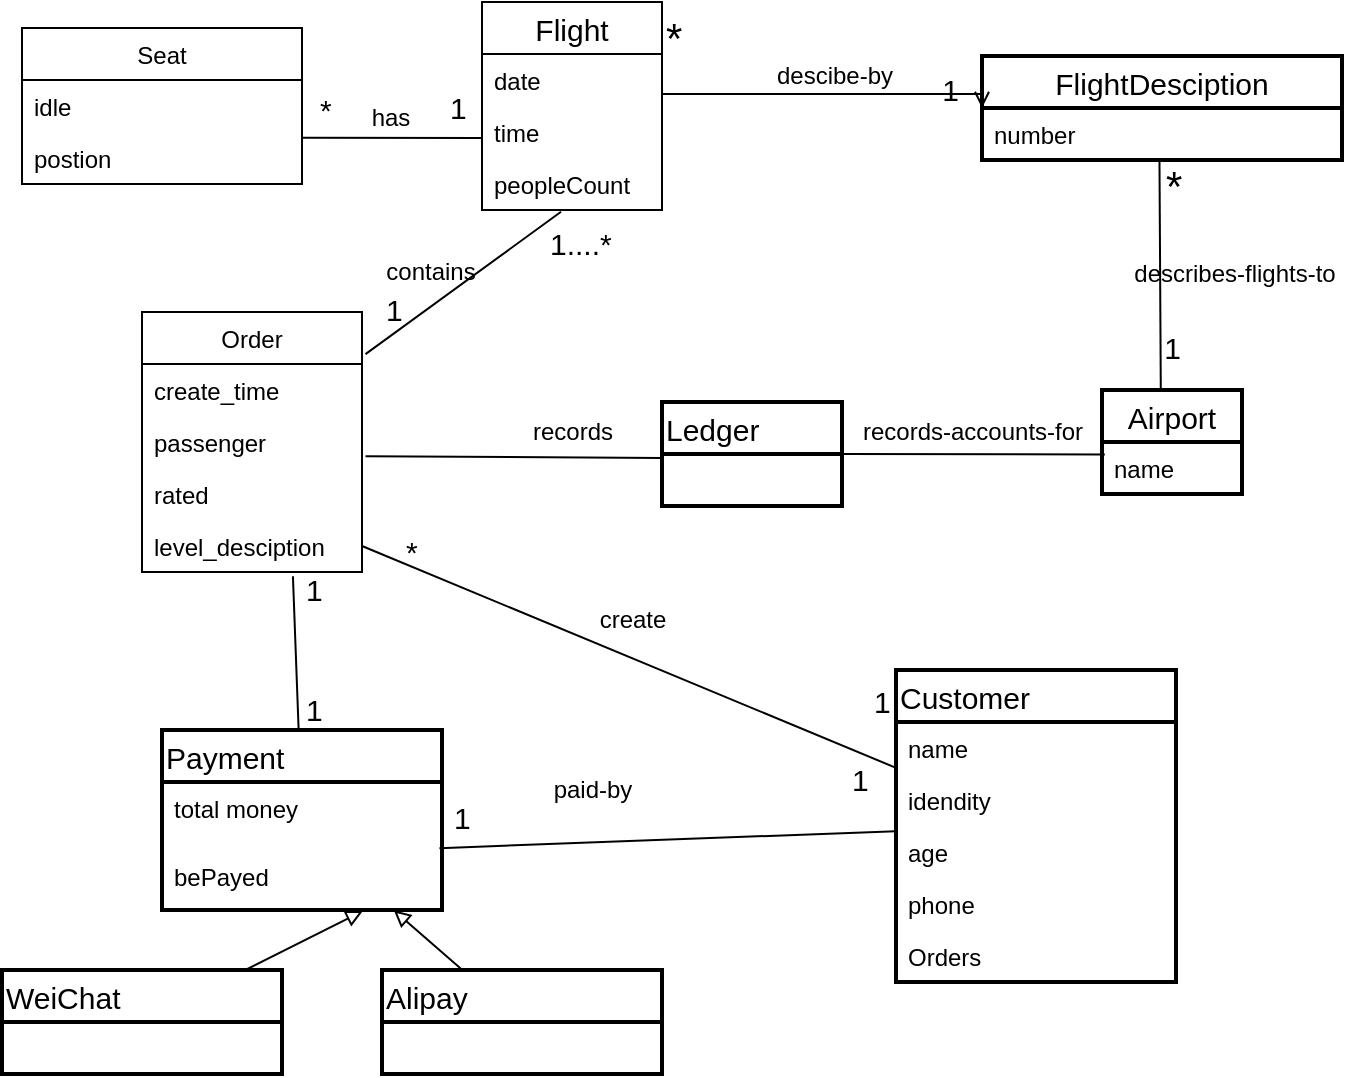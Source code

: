 <mxfile version="13.9.7" type="github">
  <diagram id="C5RBs43oDa-KdzZeNtuy" name="Page-1">
    <mxGraphModel dx="1850" dy="878" grid="1" gridSize="10" guides="1" tooltips="1" connect="1" arrows="1" fold="1" page="1" pageScale="1" pageWidth="827" pageHeight="1169" math="0" shadow="0">
      <root>
        <mxCell id="WIyWlLk6GJQsqaUBKTNV-0" />
        <mxCell id="WIyWlLk6GJQsqaUBKTNV-1" parent="WIyWlLk6GJQsqaUBKTNV-0" />
        <mxCell id="1wRa1krC6lgzml-7aAer-7" value="" style="endArrow=open;shadow=0;strokeWidth=1;rounded=0;endFill=1;edgeStyle=elbowEdgeStyle;elbow=vertical;exitX=1;exitY=0.5;exitDx=0;exitDy=0;entryX=0;entryY=0.5;entryDx=0;entryDy=0;" parent="WIyWlLk6GJQsqaUBKTNV-1" source="1wRa1krC6lgzml-7aAer-17" target="1wRa1krC6lgzml-7aAer-20" edge="1">
          <mxGeometry x="0.5" y="41" relative="1" as="geometry">
            <mxPoint x="370" y="355" as="sourcePoint" />
            <mxPoint x="498" y="349" as="targetPoint" />
            <mxPoint x="-40" y="32" as="offset" />
          </mxGeometry>
        </mxCell>
        <mxCell id="1wRa1krC6lgzml-7aAer-8" value="*" style="resizable=0;align=left;verticalAlign=bottom;labelBackgroundColor=none;fontSize=21;" parent="1wRa1krC6lgzml-7aAer-7" connectable="0" vertex="1">
          <mxGeometry x="-1" relative="1" as="geometry">
            <mxPoint y="-9" as="offset" />
          </mxGeometry>
        </mxCell>
        <mxCell id="1wRa1krC6lgzml-7aAer-9" value="1" style="resizable=0;align=right;verticalAlign=bottom;labelBackgroundColor=none;fontSize=15;" parent="1wRa1krC6lgzml-7aAer-7" connectable="0" vertex="1">
          <mxGeometry x="1" relative="1" as="geometry">
            <mxPoint x="-10" y="1" as="offset" />
          </mxGeometry>
        </mxCell>
        <mxCell id="1wRa1krC6lgzml-7aAer-10" value="descibe-by" style="text;html=1;resizable=0;points=[];;align=center;verticalAlign=middle;labelBackgroundColor=none;rounded=0;shadow=0;strokeWidth=1;fontSize=12;" parent="1wRa1krC6lgzml-7aAer-7" vertex="1" connectable="0">
          <mxGeometry x="0.5" y="49" relative="1" as="geometry">
            <mxPoint x="-38" y="40" as="offset" />
          </mxGeometry>
        </mxCell>
        <mxCell id="1wRa1krC6lgzml-7aAer-16" value="Flight" style="swimlane;fontStyle=0;childLayout=stackLayout;horizontal=1;startSize=26;fillColor=none;horizontalStack=0;resizeParent=1;resizeParentMax=0;resizeLast=0;collapsible=1;marginBottom=0;fontSize=15;" parent="WIyWlLk6GJQsqaUBKTNV-1" vertex="1">
          <mxGeometry x="290" y="296" width="90" height="104" as="geometry" />
        </mxCell>
        <mxCell id="1wRa1krC6lgzml-7aAer-17" value="date" style="text;strokeColor=none;fillColor=none;align=left;verticalAlign=top;spacingLeft=4;spacingRight=4;overflow=hidden;rotatable=0;points=[[0,0.5],[1,0.5]];portConstraint=eastwest;" parent="1wRa1krC6lgzml-7aAer-16" vertex="1">
          <mxGeometry y="26" width="90" height="26" as="geometry" />
        </mxCell>
        <mxCell id="1wRa1krC6lgzml-7aAer-18" value="time" style="text;strokeColor=none;fillColor=none;align=left;verticalAlign=top;spacingLeft=4;spacingRight=4;overflow=hidden;rotatable=0;points=[[0,0.5],[1,0.5]];portConstraint=eastwest;" parent="1wRa1krC6lgzml-7aAer-16" vertex="1">
          <mxGeometry y="52" width="90" height="26" as="geometry" />
        </mxCell>
        <mxCell id="6J1PnL6hblu0Dl2ohLrl-0" value="peopleCount" style="text;strokeColor=none;fillColor=none;align=left;verticalAlign=top;spacingLeft=4;spacingRight=4;overflow=hidden;rotatable=0;points=[[0,0.5],[1,0.5]];portConstraint=eastwest;" vertex="1" parent="1wRa1krC6lgzml-7aAer-16">
          <mxGeometry y="78" width="90" height="26" as="geometry" />
        </mxCell>
        <mxCell id="1wRa1krC6lgzml-7aAer-20" value="FlightDesciption" style="swimlane;fontStyle=0;childLayout=stackLayout;horizontal=1;startSize=26;fillColor=none;horizontalStack=0;resizeParent=1;resizeParentMax=0;resizeLast=0;collapsible=1;marginBottom=0;fontSize=15;strokeWidth=2;" parent="WIyWlLk6GJQsqaUBKTNV-1" vertex="1">
          <mxGeometry x="540" y="323" width="180" height="52" as="geometry" />
        </mxCell>
        <mxCell id="1wRa1krC6lgzml-7aAer-21" value="number" style="text;strokeColor=none;fillColor=none;align=left;verticalAlign=top;spacingLeft=4;spacingRight=4;overflow=hidden;rotatable=0;points=[[0,0.5],[1,0.5]];portConstraint=eastwest;" parent="1wRa1krC6lgzml-7aAer-20" vertex="1">
          <mxGeometry y="26" width="180" height="26" as="geometry" />
        </mxCell>
        <mxCell id="1wRa1krC6lgzml-7aAer-29" style="rounded=0;orthogonalLoop=1;jettySize=auto;html=1;entryX=0.493;entryY=1.027;entryDx=0;entryDy=0;entryPerimeter=0;fontSize=20;endArrow=none;endFill=0;exitX=0.42;exitY=0.003;exitDx=0;exitDy=0;exitPerimeter=0;" parent="WIyWlLk6GJQsqaUBKTNV-1" source="1wRa1krC6lgzml-7aAer-25" target="1wRa1krC6lgzml-7aAer-21" edge="1">
          <mxGeometry relative="1" as="geometry" />
        </mxCell>
        <mxCell id="1wRa1krC6lgzml-7aAer-25" value="Airport" style="swimlane;fontStyle=0;childLayout=stackLayout;horizontal=1;startSize=26;fillColor=none;horizontalStack=0;resizeParent=1;resizeParentMax=0;resizeLast=0;collapsible=1;marginBottom=0;strokeWidth=2;fontSize=15;" parent="WIyWlLk6GJQsqaUBKTNV-1" vertex="1">
          <mxGeometry x="600" y="490" width="70" height="52" as="geometry" />
        </mxCell>
        <mxCell id="1wRa1krC6lgzml-7aAer-27" value="name" style="text;strokeColor=none;fillColor=none;align=left;verticalAlign=top;spacingLeft=4;spacingRight=4;overflow=hidden;rotatable=0;points=[[0,0.5],[1,0.5]];portConstraint=eastwest;" parent="1wRa1krC6lgzml-7aAer-25" vertex="1">
          <mxGeometry y="26" width="70" height="26" as="geometry" />
        </mxCell>
        <mxCell id="1wRa1krC6lgzml-7aAer-30" value="*" style="resizable=0;align=left;verticalAlign=bottom;labelBackgroundColor=none;fontSize=21;" parent="WIyWlLk6GJQsqaUBKTNV-1" connectable="0" vertex="1">
          <mxGeometry x="630" y="400" as="geometry" />
        </mxCell>
        <mxCell id="1wRa1krC6lgzml-7aAer-32" value="1" style="resizable=0;align=right;verticalAlign=bottom;labelBackgroundColor=none;fontSize=15;" parent="WIyWlLk6GJQsqaUBKTNV-1" connectable="0" vertex="1">
          <mxGeometry x="497" y="323" as="geometry">
            <mxPoint x="144" y="156" as="offset" />
          </mxGeometry>
        </mxCell>
        <mxCell id="1wRa1krC6lgzml-7aAer-33" value="describes-flights-to" style="text;html=1;resizable=0;points=[];;align=center;verticalAlign=middle;labelBackgroundColor=none;rounded=0;shadow=0;strokeWidth=1;fontSize=12;" parent="WIyWlLk6GJQsqaUBKTNV-1" vertex="1" connectable="0">
          <mxGeometry x="680" y="440" as="geometry">
            <mxPoint x="-14" y="-8" as="offset" />
          </mxGeometry>
        </mxCell>
        <mxCell id="1wRa1krC6lgzml-7aAer-46" style="edgeStyle=none;rounded=0;orthogonalLoop=1;jettySize=auto;html=1;entryX=0.439;entryY=1.034;entryDx=0;entryDy=0;entryPerimeter=0;endArrow=none;endFill=0;fontSize=15;exitX=1.016;exitY=0.162;exitDx=0;exitDy=0;exitPerimeter=0;" parent="WIyWlLk6GJQsqaUBKTNV-1" source="6J1PnL6hblu0Dl2ohLrl-11" target="6J1PnL6hblu0Dl2ohLrl-0" edge="1">
          <mxGeometry relative="1" as="geometry">
            <mxPoint x="267.017" y="470" as="sourcePoint" />
          </mxGeometry>
        </mxCell>
        <mxCell id="1wRa1krC6lgzml-7aAer-47" style="edgeStyle=none;rounded=0;orthogonalLoop=1;jettySize=auto;html=1;endArrow=none;endFill=0;fontSize=15;entryX=1;entryY=0.5;entryDx=0;entryDy=0;" parent="WIyWlLk6GJQsqaUBKTNV-1" source="1wRa1krC6lgzml-7aAer-38" target="6J1PnL6hblu0Dl2ohLrl-16" edge="1">
          <mxGeometry relative="1" as="geometry">
            <mxPoint x="250.687" y="574" as="targetPoint" />
          </mxGeometry>
        </mxCell>
        <mxCell id="1wRa1krC6lgzml-7aAer-49" style="edgeStyle=none;rounded=0;orthogonalLoop=1;jettySize=auto;html=1;entryX=0.991;entryY=-0.031;entryDx=0;entryDy=0;endArrow=none;endFill=0;fontSize=15;entryPerimeter=0;" parent="WIyWlLk6GJQsqaUBKTNV-1" source="1wRa1krC6lgzml-7aAer-38" target="1wRa1krC6lgzml-7aAer-83" edge="1">
          <mxGeometry relative="1" as="geometry">
            <mxPoint x="160" y="811" as="targetPoint" />
          </mxGeometry>
        </mxCell>
        <mxCell id="1wRa1krC6lgzml-7aAer-38" value="Customer" style="swimlane;fontStyle=0;childLayout=stackLayout;horizontal=1;startSize=26;fillColor=none;horizontalStack=0;resizeParent=1;resizeParentMax=0;resizeLast=0;collapsible=1;marginBottom=0;strokeWidth=2;fontSize=15;align=left;" parent="WIyWlLk6GJQsqaUBKTNV-1" vertex="1">
          <mxGeometry x="497" y="630" width="140" height="156" as="geometry" />
        </mxCell>
        <mxCell id="1wRa1krC6lgzml-7aAer-39" value="name" style="text;strokeColor=none;fillColor=none;align=left;verticalAlign=top;spacingLeft=4;spacingRight=4;overflow=hidden;rotatable=0;points=[[0,0.5],[1,0.5]];portConstraint=eastwest;" parent="1wRa1krC6lgzml-7aAer-38" vertex="1">
          <mxGeometry y="26" width="140" height="26" as="geometry" />
        </mxCell>
        <mxCell id="1wRa1krC6lgzml-7aAer-40" value="idendity" style="text;strokeColor=none;fillColor=none;align=left;verticalAlign=top;spacingLeft=4;spacingRight=4;overflow=hidden;rotatable=0;points=[[0,0.5],[1,0.5]];portConstraint=eastwest;" parent="1wRa1krC6lgzml-7aAer-38" vertex="1">
          <mxGeometry y="52" width="140" height="26" as="geometry" />
        </mxCell>
        <mxCell id="1wRa1krC6lgzml-7aAer-41" value="age" style="text;strokeColor=none;fillColor=none;align=left;verticalAlign=top;spacingLeft=4;spacingRight=4;overflow=hidden;rotatable=0;points=[[0,0.5],[1,0.5]];portConstraint=eastwest;" parent="1wRa1krC6lgzml-7aAer-38" vertex="1">
          <mxGeometry y="78" width="140" height="26" as="geometry" />
        </mxCell>
        <mxCell id="1wRa1krC6lgzml-7aAer-69" value="phone" style="text;strokeColor=none;fillColor=none;align=left;verticalAlign=top;spacingLeft=4;spacingRight=4;overflow=hidden;rotatable=0;points=[[0,0.5],[1,0.5]];portConstraint=eastwest;" parent="1wRa1krC6lgzml-7aAer-38" vertex="1">
          <mxGeometry y="104" width="140" height="26" as="geometry" />
        </mxCell>
        <mxCell id="6J1PnL6hblu0Dl2ohLrl-10" value="Orders" style="text;strokeColor=none;fillColor=none;align=left;verticalAlign=top;spacingLeft=4;spacingRight=4;overflow=hidden;rotatable=0;points=[[0,0.5],[1,0.5]];portConstraint=eastwest;" vertex="1" parent="1wRa1krC6lgzml-7aAer-38">
          <mxGeometry y="130" width="140" height="26" as="geometry" />
        </mxCell>
        <mxCell id="1wRa1krC6lgzml-7aAer-48" style="edgeStyle=none;rounded=0;orthogonalLoop=1;jettySize=auto;html=1;entryX=0.686;entryY=1.081;entryDx=0;entryDy=0;entryPerimeter=0;endArrow=none;endFill=0;fontSize=15;" parent="WIyWlLk6GJQsqaUBKTNV-1" source="1wRa1krC6lgzml-7aAer-42" target="6J1PnL6hblu0Dl2ohLrl-16" edge="1">
          <mxGeometry relative="1" as="geometry">
            <mxPoint x="193.82" y="573.714" as="targetPoint" />
          </mxGeometry>
        </mxCell>
        <mxCell id="1wRa1krC6lgzml-7aAer-42" value="Payment" style="swimlane;fontStyle=0;childLayout=stackLayout;horizontal=1;startSize=26;fillColor=none;horizontalStack=0;resizeParent=1;resizeParentMax=0;resizeLast=0;collapsible=1;marginBottom=0;strokeWidth=2;fontSize=15;align=left;" parent="WIyWlLk6GJQsqaUBKTNV-1" vertex="1">
          <mxGeometry x="130" y="660" width="140" height="90" as="geometry" />
        </mxCell>
        <mxCell id="1wRa1krC6lgzml-7aAer-82" value="total money" style="text;strokeColor=none;fillColor=none;align=left;verticalAlign=top;spacingLeft=4;spacingRight=4;overflow=hidden;rotatable=0;points=[[0,0.5],[1,0.5]];portConstraint=eastwest;" parent="1wRa1krC6lgzml-7aAer-42" vertex="1">
          <mxGeometry y="26" width="140" height="34" as="geometry" />
        </mxCell>
        <mxCell id="1wRa1krC6lgzml-7aAer-83" value="bePayed" style="text;strokeColor=none;fillColor=none;align=left;verticalAlign=top;spacingLeft=4;spacingRight=4;overflow=hidden;rotatable=0;points=[[0,0.5],[1,0.5]];portConstraint=eastwest;" parent="1wRa1krC6lgzml-7aAer-42" vertex="1">
          <mxGeometry y="60" width="140" height="30" as="geometry" />
        </mxCell>
        <mxCell id="1wRa1krC6lgzml-7aAer-55" style="edgeStyle=none;rounded=0;orthogonalLoop=1;jettySize=auto;html=1;entryX=0.02;entryY=0.238;entryDx=0;entryDy=0;entryPerimeter=0;endArrow=none;endFill=0;fontSize=15;" parent="WIyWlLk6GJQsqaUBKTNV-1" source="1wRa1krC6lgzml-7aAer-50" target="1wRa1krC6lgzml-7aAer-27" edge="1">
          <mxGeometry relative="1" as="geometry" />
        </mxCell>
        <mxCell id="1wRa1krC6lgzml-7aAer-50" value="Ledger" style="swimlane;fontStyle=0;childLayout=stackLayout;horizontal=1;startSize=26;fillColor=none;horizontalStack=0;resizeParent=1;resizeParentMax=0;resizeLast=0;collapsible=1;marginBottom=0;strokeWidth=2;fontSize=15;align=left;" parent="WIyWlLk6GJQsqaUBKTNV-1" vertex="1">
          <mxGeometry x="380" y="496" width="90" height="52" as="geometry" />
        </mxCell>
        <mxCell id="1wRa1krC6lgzml-7aAer-56" style="edgeStyle=none;rounded=0;orthogonalLoop=1;jettySize=auto;html=1;endArrow=none;endFill=0;fontSize=15;exitX=0;exitY=0.5;exitDx=0;exitDy=0;entryX=1.016;entryY=0.774;entryDx=0;entryDy=0;entryPerimeter=0;" parent="WIyWlLk6GJQsqaUBKTNV-1" edge="1" target="6J1PnL6hblu0Dl2ohLrl-13">
          <mxGeometry relative="1" as="geometry">
            <mxPoint x="380" y="524" as="sourcePoint" />
            <mxPoint x="290" y="522" as="targetPoint" />
          </mxGeometry>
        </mxCell>
        <mxCell id="1wRa1krC6lgzml-7aAer-66" style="edgeStyle=none;rounded=0;orthogonalLoop=1;jettySize=auto;html=1;endArrow=block;endFill=0;fontSize=15;entryX=0.717;entryY=1.018;entryDx=0;entryDy=0;entryPerimeter=0;" parent="WIyWlLk6GJQsqaUBKTNV-1" source="1wRa1krC6lgzml-7aAer-57" target="1wRa1krC6lgzml-7aAer-83" edge="1">
          <mxGeometry relative="1" as="geometry">
            <mxPoint x="123.097" y="838.0" as="targetPoint" />
          </mxGeometry>
        </mxCell>
        <mxCell id="1wRa1krC6lgzml-7aAer-57" value="WeiChat" style="swimlane;fontStyle=0;childLayout=stackLayout;horizontal=1;startSize=26;fillColor=none;horizontalStack=0;resizeParent=1;resizeParentMax=0;resizeLast=0;collapsible=1;marginBottom=0;strokeWidth=2;fontSize=15;align=left;" parent="WIyWlLk6GJQsqaUBKTNV-1" vertex="1">
          <mxGeometry x="50" y="780" width="140" height="52" as="geometry" />
        </mxCell>
        <mxCell id="1wRa1krC6lgzml-7aAer-68" style="edgeStyle=none;rounded=0;orthogonalLoop=1;jettySize=auto;html=1;endArrow=block;endFill=0;fontSize=15;entryX=0.828;entryY=1.004;entryDx=0;entryDy=0;entryPerimeter=0;" parent="WIyWlLk6GJQsqaUBKTNV-1" source="1wRa1krC6lgzml-7aAer-65" target="1wRa1krC6lgzml-7aAer-83" edge="1">
          <mxGeometry relative="1" as="geometry">
            <mxPoint x="70.4" y="840.16" as="targetPoint" />
          </mxGeometry>
        </mxCell>
        <mxCell id="1wRa1krC6lgzml-7aAer-65" value="Alipay" style="swimlane;fontStyle=0;childLayout=stackLayout;horizontal=1;startSize=26;fillColor=none;horizontalStack=0;resizeParent=1;resizeParentMax=0;resizeLast=0;collapsible=1;marginBottom=0;strokeWidth=2;fontSize=15;align=left;" parent="WIyWlLk6GJQsqaUBKTNV-1" vertex="1">
          <mxGeometry x="240" y="780" width="140" height="52" as="geometry" />
        </mxCell>
        <mxCell id="1wRa1krC6lgzml-7aAer-84" value="1....*" style="resizable=0;align=left;verticalAlign=bottom;labelBackgroundColor=none;fontSize=15;" parent="WIyWlLk6GJQsqaUBKTNV-1" connectable="0" vertex="1">
          <mxGeometry x="330" y="420.0" as="geometry">
            <mxPoint x="-8" y="7" as="offset" />
          </mxGeometry>
        </mxCell>
        <mxCell id="1wRa1krC6lgzml-7aAer-85" value="1" style="resizable=0;align=left;verticalAlign=bottom;labelBackgroundColor=none;fontSize=15;" parent="WIyWlLk6GJQsqaUBKTNV-1" connectable="0" vertex="1">
          <mxGeometry x="240" y="460.0" as="geometry" />
        </mxCell>
        <mxCell id="1wRa1krC6lgzml-7aAer-87" value="contains" style="text;html=1;resizable=0;points=[];;align=center;verticalAlign=middle;labelBackgroundColor=none;rounded=0;shadow=0;strokeWidth=1;fontSize=12;" parent="WIyWlLk6GJQsqaUBKTNV-1" vertex="1" connectable="0">
          <mxGeometry x="259.997" y="430.004" as="geometry">
            <mxPoint x="4" y="1" as="offset" />
          </mxGeometry>
        </mxCell>
        <mxCell id="1wRa1krC6lgzml-7aAer-88" value="records" style="text;html=1;resizable=0;points=[];;align=center;verticalAlign=middle;labelBackgroundColor=none;rounded=0;shadow=0;strokeWidth=1;fontSize=12;" parent="WIyWlLk6GJQsqaUBKTNV-1" vertex="1" connectable="0">
          <mxGeometry x="349.997" y="516.004" as="geometry">
            <mxPoint x="-15" y="-5" as="offset" />
          </mxGeometry>
        </mxCell>
        <mxCell id="1wRa1krC6lgzml-7aAer-89" value="records-accounts-for" style="text;html=1;resizable=0;points=[];;align=center;verticalAlign=middle;labelBackgroundColor=none;rounded=0;shadow=0;strokeWidth=1;fontSize=12;" parent="WIyWlLk6GJQsqaUBKTNV-1" vertex="1" connectable="0">
          <mxGeometry x="549.997" y="516.004" as="geometry">
            <mxPoint x="-15" y="-5" as="offset" />
          </mxGeometry>
        </mxCell>
        <mxCell id="1wRa1krC6lgzml-7aAer-90" value="paid-by" style="text;html=1;resizable=0;points=[];;align=center;verticalAlign=middle;labelBackgroundColor=none;rounded=0;shadow=0;strokeWidth=1;fontSize=12;" parent="WIyWlLk6GJQsqaUBKTNV-1" vertex="1" connectable="0">
          <mxGeometry x="359.997" y="695.004" as="geometry">
            <mxPoint x="-15" y="-5" as="offset" />
          </mxGeometry>
        </mxCell>
        <mxCell id="1wRa1krC6lgzml-7aAer-93" value="create" style="text;html=1;resizable=0;points=[];;align=center;verticalAlign=middle;labelBackgroundColor=none;rounded=0;shadow=0;strokeWidth=1;fontSize=12;" parent="WIyWlLk6GJQsqaUBKTNV-1" vertex="1" connectable="0">
          <mxGeometry x="379.997" y="610.004" as="geometry">
            <mxPoint x="-15" y="-5" as="offset" />
          </mxGeometry>
        </mxCell>
        <mxCell id="1wRa1krC6lgzml-7aAer-95" value="1" style="resizable=0;align=left;verticalAlign=bottom;labelBackgroundColor=none;fontSize=15;" parent="WIyWlLk6GJQsqaUBKTNV-1" connectable="0" vertex="1">
          <mxGeometry x="260" y="480.0" as="geometry">
            <mxPoint x="213" y="215" as="offset" />
          </mxGeometry>
        </mxCell>
        <mxCell id="1wRa1krC6lgzml-7aAer-96" value="1" style="resizable=0;align=left;verticalAlign=bottom;labelBackgroundColor=none;fontSize=15;" parent="WIyWlLk6GJQsqaUBKTNV-1" connectable="0" vertex="1">
          <mxGeometry x="270" y="490.0" as="geometry">
            <mxPoint x="4" y="224" as="offset" />
          </mxGeometry>
        </mxCell>
        <mxCell id="1wRa1krC6lgzml-7aAer-97" value="1" style="resizable=0;align=left;verticalAlign=bottom;labelBackgroundColor=none;fontSize=15;" parent="WIyWlLk6GJQsqaUBKTNV-1" connectable="0" vertex="1">
          <mxGeometry x="280" y="500.0" as="geometry">
            <mxPoint x="204" y="156" as="offset" />
          </mxGeometry>
        </mxCell>
        <mxCell id="1wRa1krC6lgzml-7aAer-98" value="1" style="resizable=0;align=left;verticalAlign=bottom;labelBackgroundColor=none;fontSize=15;" parent="WIyWlLk6GJQsqaUBKTNV-1" connectable="0" vertex="1">
          <mxGeometry x="200" y="660.0" as="geometry" />
        </mxCell>
        <mxCell id="1wRa1krC6lgzml-7aAer-99" value="*" style="resizable=0;align=left;verticalAlign=bottom;labelBackgroundColor=none;fontSize=15;" parent="WIyWlLk6GJQsqaUBKTNV-1" connectable="0" vertex="1">
          <mxGeometry x="250" y="581.0" as="geometry" />
        </mxCell>
        <mxCell id="1wRa1krC6lgzml-7aAer-100" value="1" style="resizable=0;align=left;verticalAlign=bottom;labelBackgroundColor=none;fontSize=15;" parent="WIyWlLk6GJQsqaUBKTNV-1" connectable="0" vertex="1">
          <mxGeometry x="200" y="600.0" as="geometry" />
        </mxCell>
        <mxCell id="6J1PnL6hblu0Dl2ohLrl-5" style="rounded=0;orthogonalLoop=1;jettySize=auto;html=1;endArrow=none;endFill=0;exitX=0.999;exitY=0.11;exitDx=0;exitDy=0;exitPerimeter=0;" edge="1" parent="WIyWlLk6GJQsqaUBKTNV-1" source="6J1PnL6hblu0Dl2ohLrl-3">
          <mxGeometry relative="1" as="geometry">
            <mxPoint x="199.86" y="359.86" as="sourcePoint" />
            <mxPoint x="290" y="364" as="targetPoint" />
          </mxGeometry>
        </mxCell>
        <mxCell id="6J1PnL6hblu0Dl2ohLrl-1" value="Seat" style="swimlane;fontStyle=0;childLayout=stackLayout;horizontal=1;startSize=26;fillColor=none;horizontalStack=0;resizeParent=1;resizeParentMax=0;resizeLast=0;collapsible=1;marginBottom=0;" vertex="1" parent="WIyWlLk6GJQsqaUBKTNV-1">
          <mxGeometry x="60" y="309" width="140" height="78" as="geometry" />
        </mxCell>
        <mxCell id="6J1PnL6hblu0Dl2ohLrl-2" value="idle" style="text;strokeColor=none;fillColor=none;align=left;verticalAlign=top;spacingLeft=4;spacingRight=4;overflow=hidden;rotatable=0;points=[[0,0.5],[1,0.5]];portConstraint=eastwest;" vertex="1" parent="6J1PnL6hblu0Dl2ohLrl-1">
          <mxGeometry y="26" width="140" height="26" as="geometry" />
        </mxCell>
        <mxCell id="6J1PnL6hblu0Dl2ohLrl-3" value="postion" style="text;strokeColor=none;fillColor=none;align=left;verticalAlign=top;spacingLeft=4;spacingRight=4;overflow=hidden;rotatable=0;points=[[0,0.5],[1,0.5]];portConstraint=eastwest;" vertex="1" parent="6J1PnL6hblu0Dl2ohLrl-1">
          <mxGeometry y="52" width="140" height="26" as="geometry" />
        </mxCell>
        <mxCell id="6J1PnL6hblu0Dl2ohLrl-6" value="*" style="resizable=0;align=left;verticalAlign=bottom;labelBackgroundColor=none;fontSize=15;" connectable="0" vertex="1" parent="WIyWlLk6GJQsqaUBKTNV-1">
          <mxGeometry x="200" y="360.0" as="geometry">
            <mxPoint x="7" as="offset" />
          </mxGeometry>
        </mxCell>
        <mxCell id="6J1PnL6hblu0Dl2ohLrl-7" value="1" style="resizable=0;align=left;verticalAlign=bottom;labelBackgroundColor=none;fontSize=15;" connectable="0" vertex="1" parent="WIyWlLk6GJQsqaUBKTNV-1">
          <mxGeometry x="260" y="480.0" as="geometry">
            <mxPoint x="12" y="-121" as="offset" />
          </mxGeometry>
        </mxCell>
        <mxCell id="6J1PnL6hblu0Dl2ohLrl-8" value="has" style="text;html=1;resizable=0;points=[];;align=center;verticalAlign=middle;labelBackgroundColor=none;rounded=0;shadow=0;strokeWidth=1;fontSize=12;" vertex="1" connectable="0" parent="WIyWlLk6GJQsqaUBKTNV-1">
          <mxGeometry x="220" y="348" as="geometry">
            <mxPoint x="24" y="6" as="offset" />
          </mxGeometry>
        </mxCell>
        <mxCell id="6J1PnL6hblu0Dl2ohLrl-11" value="Order" style="swimlane;fontStyle=0;childLayout=stackLayout;horizontal=1;startSize=26;fillColor=none;horizontalStack=0;resizeParent=1;resizeParentMax=0;resizeLast=0;collapsible=1;marginBottom=0;" vertex="1" parent="WIyWlLk6GJQsqaUBKTNV-1">
          <mxGeometry x="120" y="451" width="110" height="130" as="geometry" />
        </mxCell>
        <mxCell id="6J1PnL6hblu0Dl2ohLrl-12" value="create_time" style="text;strokeColor=none;fillColor=none;align=left;verticalAlign=top;spacingLeft=4;spacingRight=4;overflow=hidden;rotatable=0;points=[[0,0.5],[1,0.5]];portConstraint=eastwest;" vertex="1" parent="6J1PnL6hblu0Dl2ohLrl-11">
          <mxGeometry y="26" width="110" height="26" as="geometry" />
        </mxCell>
        <mxCell id="6J1PnL6hblu0Dl2ohLrl-13" value="passenger" style="text;strokeColor=none;fillColor=none;align=left;verticalAlign=top;spacingLeft=4;spacingRight=4;overflow=hidden;rotatable=0;points=[[0,0.5],[1,0.5]];portConstraint=eastwest;" vertex="1" parent="6J1PnL6hblu0Dl2ohLrl-11">
          <mxGeometry y="52" width="110" height="26" as="geometry" />
        </mxCell>
        <mxCell id="6J1PnL6hblu0Dl2ohLrl-15" value="rated" style="text;strokeColor=none;fillColor=none;align=left;verticalAlign=top;spacingLeft=4;spacingRight=4;overflow=hidden;rotatable=0;points=[[0,0.5],[1,0.5]];portConstraint=eastwest;" vertex="1" parent="6J1PnL6hblu0Dl2ohLrl-11">
          <mxGeometry y="78" width="110" height="26" as="geometry" />
        </mxCell>
        <mxCell id="6J1PnL6hblu0Dl2ohLrl-16" value="level_desciption" style="text;strokeColor=none;fillColor=none;align=left;verticalAlign=top;spacingLeft=4;spacingRight=4;overflow=hidden;rotatable=0;points=[[0,0.5],[1,0.5]];portConstraint=eastwest;" vertex="1" parent="6J1PnL6hblu0Dl2ohLrl-11">
          <mxGeometry y="104" width="110" height="26" as="geometry" />
        </mxCell>
      </root>
    </mxGraphModel>
  </diagram>
</mxfile>
